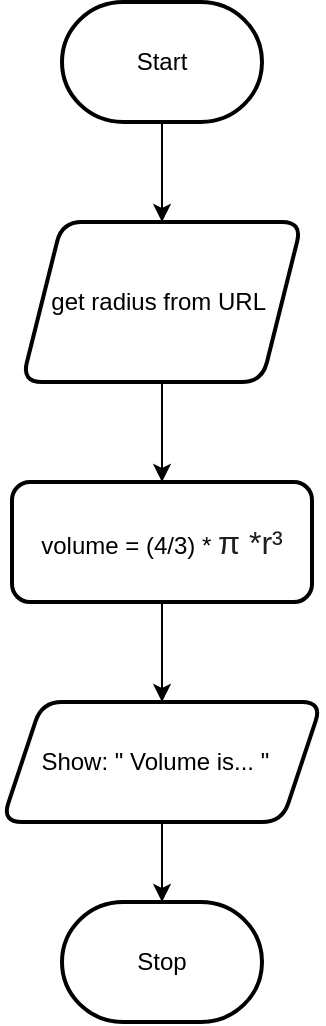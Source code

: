 <mxfile>
    <diagram id="HIP3nbAZw_EuaXWnEj3U" name="Page-1">
        <mxGraphModel dx="532" dy="428" grid="1" gridSize="10" guides="1" tooltips="1" connect="1" arrows="1" fold="1" page="1" pageScale="1" pageWidth="850" pageHeight="1100" math="0" shadow="0">
            <root>
                <mxCell id="0"/>
                <mxCell id="1" parent="0"/>
                <mxCell id="5" value="" style="edgeStyle=none;html=1;" edge="1" parent="1" source="2" target="4">
                    <mxGeometry relative="1" as="geometry"/>
                </mxCell>
                <mxCell id="2" value="Start" style="strokeWidth=2;html=1;shape=mxgraph.flowchart.terminator;whiteSpace=wrap;" parent="1" vertex="1">
                    <mxGeometry x="230" y="310" width="100" height="60" as="geometry"/>
                </mxCell>
                <mxCell id="3" value="Stop" style="strokeWidth=2;html=1;shape=mxgraph.flowchart.terminator;whiteSpace=wrap;" parent="1" vertex="1">
                    <mxGeometry x="230" y="760" width="100" height="60" as="geometry"/>
                </mxCell>
                <mxCell id="7" value="" style="edgeStyle=none;html=1;" edge="1" parent="1" source="4" target="6">
                    <mxGeometry relative="1" as="geometry"/>
                </mxCell>
                <mxCell id="4" value="get radius from URL&amp;nbsp;" style="shape=parallelogram;perimeter=parallelogramPerimeter;whiteSpace=wrap;html=1;fixedSize=1;strokeWidth=2;rounded=1;" vertex="1" parent="1">
                    <mxGeometry x="210" y="420" width="140" height="80" as="geometry"/>
                </mxCell>
                <mxCell id="9" value="" style="edgeStyle=none;html=1;" edge="1" parent="1" source="6" target="8">
                    <mxGeometry relative="1" as="geometry"/>
                </mxCell>
                <mxCell id="6" value="&lt;div style=&quot;text-align: start;&quot;&gt;&lt;span style=&quot;background-color: transparent;&quot;&gt;volume = (4/3) *&amp;nbsp;&lt;/span&gt;&lt;span style=&quot;color: rgb(31, 31, 31); font-family: &amp;quot;Google Sans&amp;quot;, Arial, sans-serif; font-size: 16px; text-align: start; background-color: rgb(255, 255, 255);&quot;&gt;π *r&lt;/span&gt;&lt;span style=&quot;background-color: transparent; font-size: 16px;&quot;&gt;&lt;font face=&quot;Google Sans, Arial, sans-serif&quot; color=&quot;#1f1f1f&quot;&gt;³&lt;/font&gt;&lt;/span&gt;&lt;/div&gt;" style="whiteSpace=wrap;html=1;strokeWidth=2;rounded=1;" vertex="1" parent="1">
                    <mxGeometry x="205" y="550" width="150" height="60" as="geometry"/>
                </mxCell>
                <mxCell id="10" value="" style="edgeStyle=none;html=1;" edge="1" parent="1" source="8" target="3">
                    <mxGeometry relative="1" as="geometry"/>
                </mxCell>
                <mxCell id="8" value="Show: &quot; Volume is... &quot;&amp;nbsp;&amp;nbsp;" style="shape=parallelogram;perimeter=parallelogramPerimeter;whiteSpace=wrap;html=1;fixedSize=1;strokeWidth=2;rounded=1;" vertex="1" parent="1">
                    <mxGeometry x="200" y="660" width="160" height="60" as="geometry"/>
                </mxCell>
            </root>
        </mxGraphModel>
    </diagram>
</mxfile>